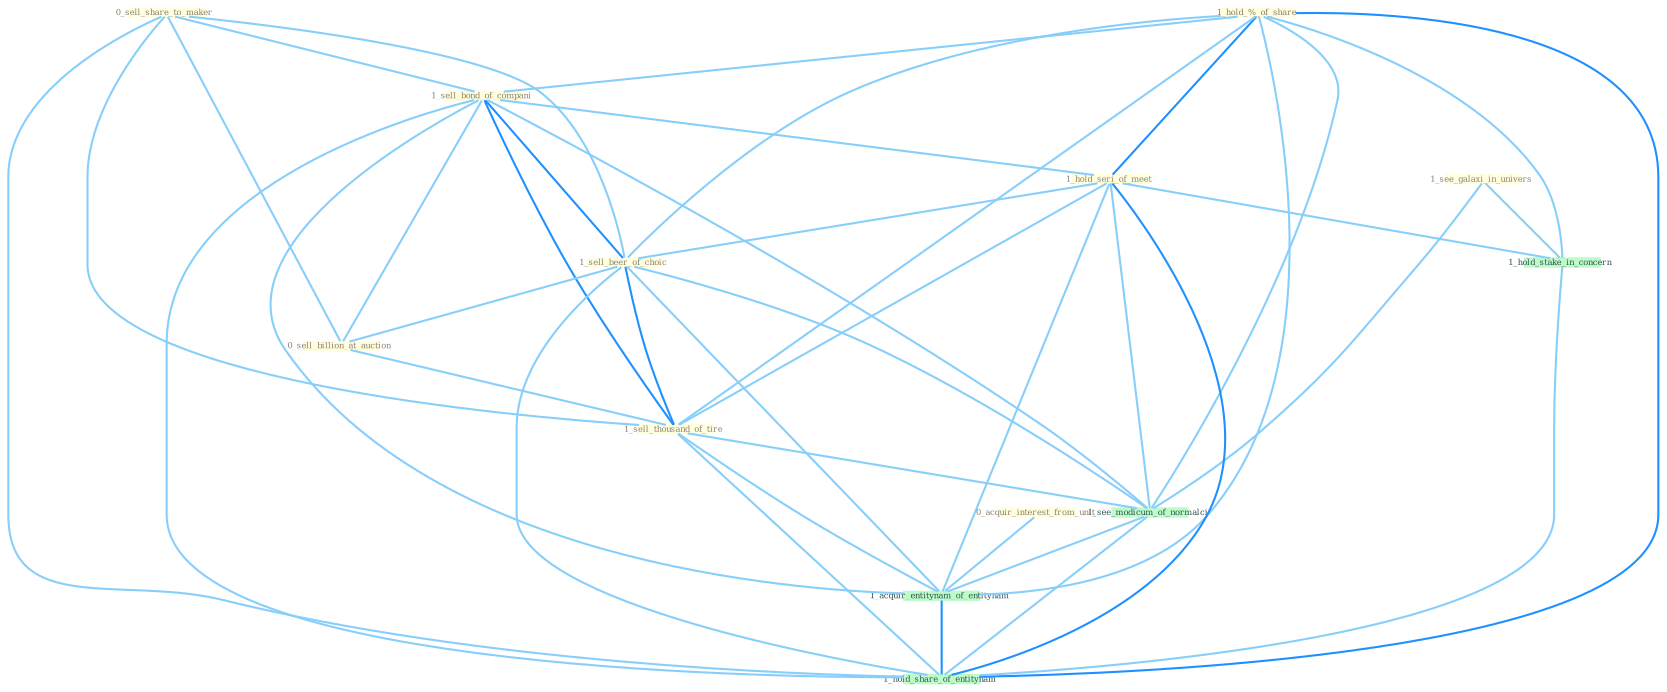 Graph G{ 
    node
    [shape=polygon,style=filled,width=.5,height=.06,color="#BDFCC9",fixedsize=true,fontsize=4,
    fontcolor="#2f4f4f"];
    {node
    [color="#ffffe0", fontcolor="#8b7d6b"] "0_sell_share_to_maker " "1_hold_%_of_share " "1_sell_bond_of_compani " "1_see_galaxi_in_univers " "1_hold_seri_of_meet " "1_sell_beer_of_choic " "0_sell_billion_at_auction " "0_acquir_interest_from_unit " "1_sell_thousand_of_tire "}
{node [color="#fff0f5", fontcolor="#b22222"]}
edge [color="#B0E2FF"];

	"0_sell_share_to_maker " -- "1_sell_bond_of_compani " [w="1", color="#87cefa" ];
	"0_sell_share_to_maker " -- "1_sell_beer_of_choic " [w="1", color="#87cefa" ];
	"0_sell_share_to_maker " -- "0_sell_billion_at_auction " [w="1", color="#87cefa" ];
	"0_sell_share_to_maker " -- "1_sell_thousand_of_tire " [w="1", color="#87cefa" ];
	"0_sell_share_to_maker " -- "1_hold_share_of_entitynam " [w="1", color="#87cefa" ];
	"1_hold_%_of_share " -- "1_sell_bond_of_compani " [w="1", color="#87cefa" ];
	"1_hold_%_of_share " -- "1_hold_seri_of_meet " [w="2", color="#1e90ff" , len=0.8];
	"1_hold_%_of_share " -- "1_sell_beer_of_choic " [w="1", color="#87cefa" ];
	"1_hold_%_of_share " -- "1_sell_thousand_of_tire " [w="1", color="#87cefa" ];
	"1_hold_%_of_share " -- "1_hold_stake_in_concern " [w="1", color="#87cefa" ];
	"1_hold_%_of_share " -- "1_see_modicum_of_normalci " [w="1", color="#87cefa" ];
	"1_hold_%_of_share " -- "1_acquir_entitynam_of_entitynam " [w="1", color="#87cefa" ];
	"1_hold_%_of_share " -- "1_hold_share_of_entitynam " [w="2", color="#1e90ff" , len=0.8];
	"1_sell_bond_of_compani " -- "1_hold_seri_of_meet " [w="1", color="#87cefa" ];
	"1_sell_bond_of_compani " -- "1_sell_beer_of_choic " [w="2", color="#1e90ff" , len=0.8];
	"1_sell_bond_of_compani " -- "0_sell_billion_at_auction " [w="1", color="#87cefa" ];
	"1_sell_bond_of_compani " -- "1_sell_thousand_of_tire " [w="2", color="#1e90ff" , len=0.8];
	"1_sell_bond_of_compani " -- "1_see_modicum_of_normalci " [w="1", color="#87cefa" ];
	"1_sell_bond_of_compani " -- "1_acquir_entitynam_of_entitynam " [w="1", color="#87cefa" ];
	"1_sell_bond_of_compani " -- "1_hold_share_of_entitynam " [w="1", color="#87cefa" ];
	"1_see_galaxi_in_univers " -- "1_hold_stake_in_concern " [w="1", color="#87cefa" ];
	"1_see_galaxi_in_univers " -- "1_see_modicum_of_normalci " [w="1", color="#87cefa" ];
	"1_hold_seri_of_meet " -- "1_sell_beer_of_choic " [w="1", color="#87cefa" ];
	"1_hold_seri_of_meet " -- "1_sell_thousand_of_tire " [w="1", color="#87cefa" ];
	"1_hold_seri_of_meet " -- "1_hold_stake_in_concern " [w="1", color="#87cefa" ];
	"1_hold_seri_of_meet " -- "1_see_modicum_of_normalci " [w="1", color="#87cefa" ];
	"1_hold_seri_of_meet " -- "1_acquir_entitynam_of_entitynam " [w="1", color="#87cefa" ];
	"1_hold_seri_of_meet " -- "1_hold_share_of_entitynam " [w="2", color="#1e90ff" , len=0.8];
	"1_sell_beer_of_choic " -- "0_sell_billion_at_auction " [w="1", color="#87cefa" ];
	"1_sell_beer_of_choic " -- "1_sell_thousand_of_tire " [w="2", color="#1e90ff" , len=0.8];
	"1_sell_beer_of_choic " -- "1_see_modicum_of_normalci " [w="1", color="#87cefa" ];
	"1_sell_beer_of_choic " -- "1_acquir_entitynam_of_entitynam " [w="1", color="#87cefa" ];
	"1_sell_beer_of_choic " -- "1_hold_share_of_entitynam " [w="1", color="#87cefa" ];
	"0_sell_billion_at_auction " -- "1_sell_thousand_of_tire " [w="1", color="#87cefa" ];
	"0_acquir_interest_from_unit " -- "1_acquir_entitynam_of_entitynam " [w="1", color="#87cefa" ];
	"1_sell_thousand_of_tire " -- "1_see_modicum_of_normalci " [w="1", color="#87cefa" ];
	"1_sell_thousand_of_tire " -- "1_acquir_entitynam_of_entitynam " [w="1", color="#87cefa" ];
	"1_sell_thousand_of_tire " -- "1_hold_share_of_entitynam " [w="1", color="#87cefa" ];
	"1_hold_stake_in_concern " -- "1_hold_share_of_entitynam " [w="1", color="#87cefa" ];
	"1_see_modicum_of_normalci " -- "1_acquir_entitynam_of_entitynam " [w="1", color="#87cefa" ];
	"1_see_modicum_of_normalci " -- "1_hold_share_of_entitynam " [w="1", color="#87cefa" ];
	"1_acquir_entitynam_of_entitynam " -- "1_hold_share_of_entitynam " [w="2", color="#1e90ff" , len=0.8];
}